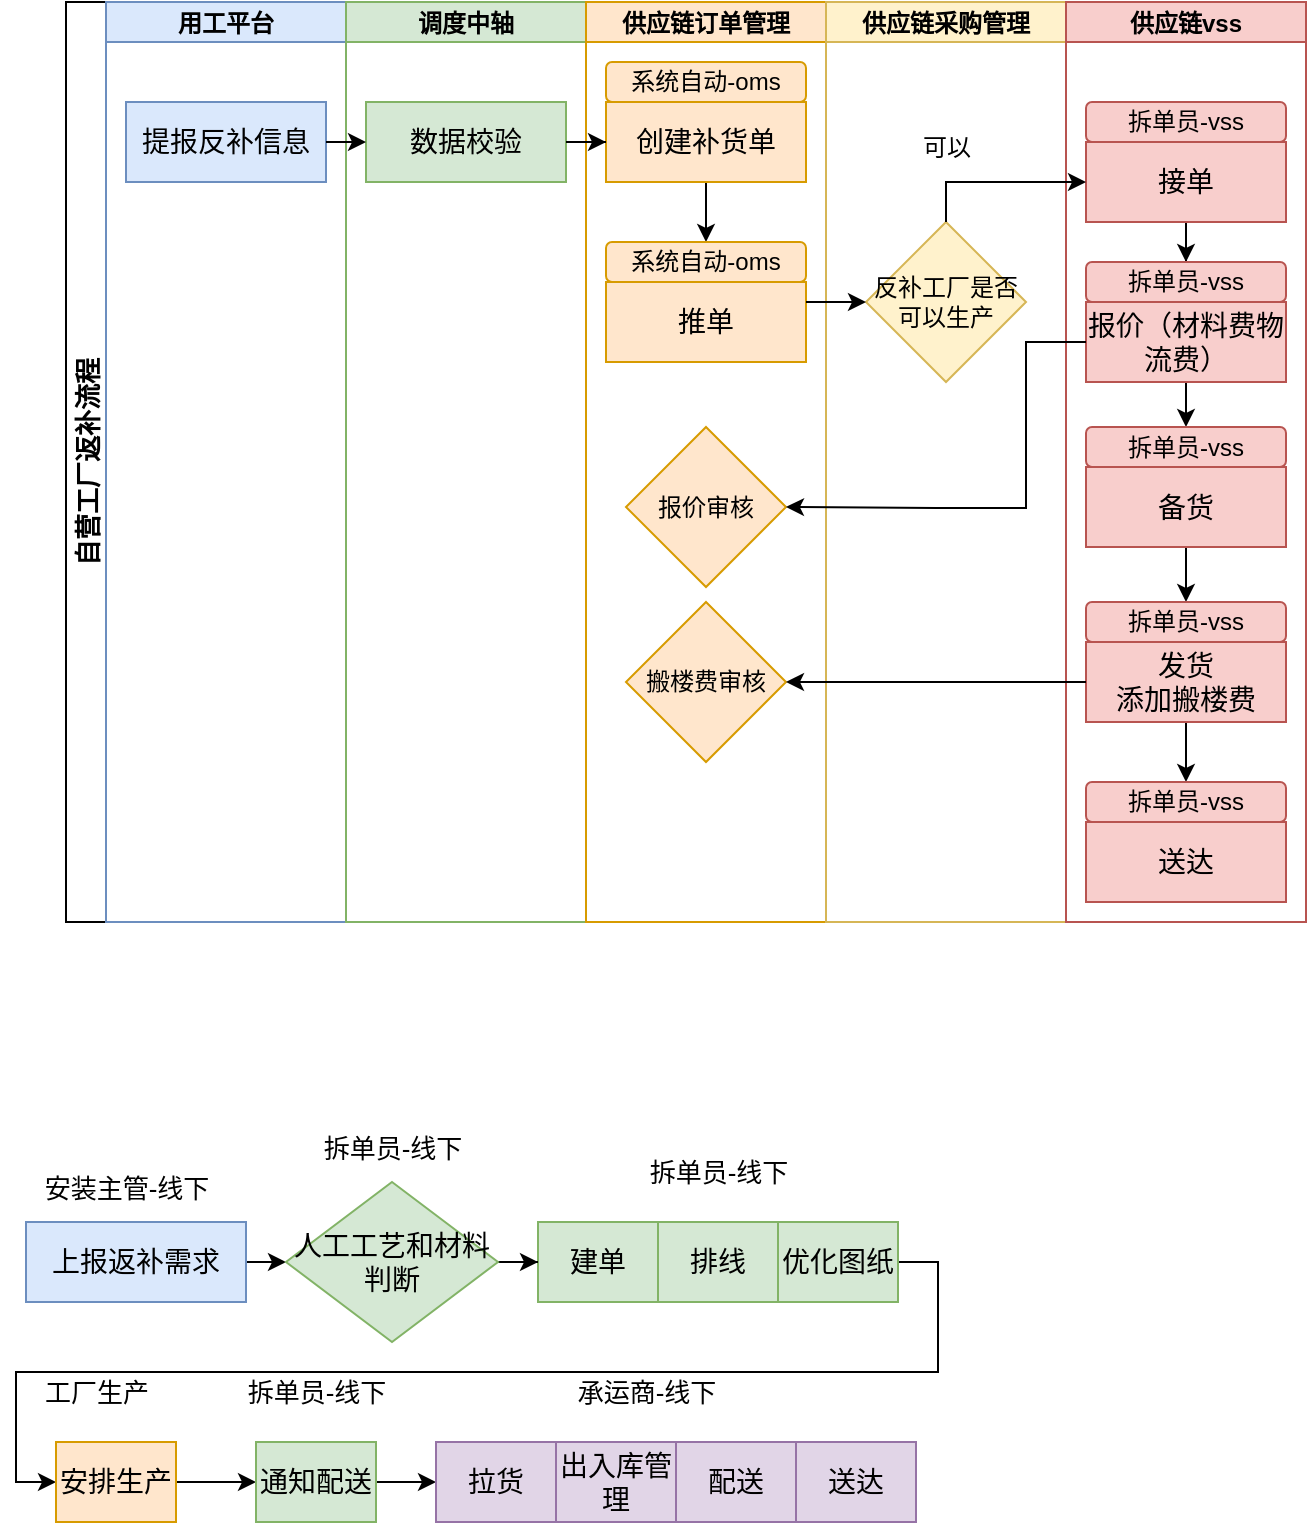 <mxfile version="24.2.1" type="github">
  <diagram name="第 1 页" id="7E3xg20voF36uwwBsJ15">
    <mxGraphModel dx="1002" dy="535" grid="1" gridSize="10" guides="1" tooltips="1" connect="1" arrows="1" fold="1" page="1" pageScale="1" pageWidth="827" pageHeight="1169" math="0" shadow="0">
      <root>
        <mxCell id="0" />
        <mxCell id="1" parent="0" />
        <mxCell id="Q0NwrmyrNiEeJ_oUR217-1" value="自营工厂返补流程" style="swimlane;childLayout=stackLayout;resizeParent=1;resizeParentMax=0;startSize=20;horizontal=0;horizontalStack=1;fontSize=13;" parent="1" vertex="1">
          <mxGeometry x="280" y="100" width="620" height="460" as="geometry" />
        </mxCell>
        <mxCell id="Q0NwrmyrNiEeJ_oUR217-2" value="用工平台" style="swimlane;startSize=20;fillColor=#dae8fc;strokeColor=#6c8ebf;" parent="Q0NwrmyrNiEeJ_oUR217-1" vertex="1">
          <mxGeometry x="20" width="120" height="460" as="geometry" />
        </mxCell>
        <mxCell id="Q0NwrmyrNiEeJ_oUR217-11" value="&lt;font style=&quot;font-size: 14px;&quot;&gt;提报反补信息&lt;/font&gt;" style="rounded=0;whiteSpace=wrap;html=1;fillColor=#dae8fc;strokeColor=#6c8ebf;" parent="Q0NwrmyrNiEeJ_oUR217-2" vertex="1">
          <mxGeometry x="10" y="50" width="100" height="40" as="geometry" />
        </mxCell>
        <mxCell id="Q0NwrmyrNiEeJ_oUR217-3" value="调度中轴" style="swimlane;startSize=20;fillColor=#d5e8d4;strokeColor=#82b366;" parent="Q0NwrmyrNiEeJ_oUR217-1" vertex="1">
          <mxGeometry x="140" width="120" height="460" as="geometry" />
        </mxCell>
        <mxCell id="Q0NwrmyrNiEeJ_oUR217-13" value="&lt;span style=&quot;font-size: 14px;&quot;&gt;数据校验&lt;/span&gt;" style="rounded=0;whiteSpace=wrap;html=1;fillColor=#d5e8d4;strokeColor=#82b366;" parent="Q0NwrmyrNiEeJ_oUR217-3" vertex="1">
          <mxGeometry x="10" y="50" width="100" height="40" as="geometry" />
        </mxCell>
        <mxCell id="Q0NwrmyrNiEeJ_oUR217-4" value="供应链订单管理" style="swimlane;startSize=20;fillColor=#ffe6cc;strokeColor=#d79b00;" parent="Q0NwrmyrNiEeJ_oUR217-1" vertex="1">
          <mxGeometry x="260" width="120" height="460" as="geometry" />
        </mxCell>
        <mxCell id="NyWuPYY11Cj3TrGlAClr-5" style="edgeStyle=orthogonalEdgeStyle;rounded=0;orthogonalLoop=1;jettySize=auto;html=1;exitX=0.5;exitY=1;exitDx=0;exitDy=0;entryX=0.5;entryY=0;entryDx=0;entryDy=0;" edge="1" parent="Q0NwrmyrNiEeJ_oUR217-4" source="Q0NwrmyrNiEeJ_oUR217-14" target="Q0NwrmyrNiEeJ_oUR217-17">
          <mxGeometry relative="1" as="geometry" />
        </mxCell>
        <mxCell id="Q0NwrmyrNiEeJ_oUR217-14" value="&lt;span style=&quot;font-size: 14px;&quot;&gt;创建补货单&lt;/span&gt;" style="rounded=0;whiteSpace=wrap;html=1;fillColor=#ffe6cc;strokeColor=#d79b00;" parent="Q0NwrmyrNiEeJ_oUR217-4" vertex="1">
          <mxGeometry x="10" y="50" width="100" height="40" as="geometry" />
        </mxCell>
        <mxCell id="Q0NwrmyrNiEeJ_oUR217-15" value="&lt;span style=&quot;font-size: 14px;&quot;&gt;推单&lt;/span&gt;" style="rounded=0;whiteSpace=wrap;html=1;fillColor=#ffe6cc;strokeColor=#d79b00;" parent="Q0NwrmyrNiEeJ_oUR217-4" vertex="1">
          <mxGeometry x="10" y="140" width="100" height="40" as="geometry" />
        </mxCell>
        <mxCell id="Q0NwrmyrNiEeJ_oUR217-17" value="系统自动-oms" style="rounded=1;whiteSpace=wrap;html=1;fillColor=#ffe6cc;strokeColor=#d79b00;" parent="Q0NwrmyrNiEeJ_oUR217-4" vertex="1">
          <mxGeometry x="10" y="120" width="100" height="20" as="geometry" />
        </mxCell>
        <mxCell id="Q0NwrmyrNiEeJ_oUR217-18" value="系统自动-oms" style="rounded=1;whiteSpace=wrap;html=1;glass=0;fillColor=#ffe6cc;strokeColor=#d79b00;" parent="Q0NwrmyrNiEeJ_oUR217-4" vertex="1">
          <mxGeometry x="10" y="30" width="100" height="20" as="geometry" />
        </mxCell>
        <mxCell id="Q0NwrmyrNiEeJ_oUR217-29" value="报价审核" style="rhombus;whiteSpace=wrap;html=1;fillColor=#ffe6cc;strokeColor=#d79b00;" parent="Q0NwrmyrNiEeJ_oUR217-4" vertex="1">
          <mxGeometry x="20" y="212.5" width="80" height="80" as="geometry" />
        </mxCell>
        <mxCell id="NyWuPYY11Cj3TrGlAClr-7" value="搬楼费审核" style="rhombus;whiteSpace=wrap;html=1;fillColor=#ffe6cc;strokeColor=#d79b00;" vertex="1" parent="Q0NwrmyrNiEeJ_oUR217-4">
          <mxGeometry x="20" y="300" width="80" height="80" as="geometry" />
        </mxCell>
        <mxCell id="Q0NwrmyrNiEeJ_oUR217-5" value="供应链采购管理" style="swimlane;startSize=20;fillColor=#fff2cc;strokeColor=#d6b656;" parent="Q0NwrmyrNiEeJ_oUR217-1" vertex="1">
          <mxGeometry x="380" width="120" height="460" as="geometry" />
        </mxCell>
        <mxCell id="Q0NwrmyrNiEeJ_oUR217-23" value="反补工厂是否可以生产" style="rhombus;whiteSpace=wrap;html=1;fillColor=#fff2cc;strokeColor=#d6b656;" parent="Q0NwrmyrNiEeJ_oUR217-5" vertex="1">
          <mxGeometry x="20" y="110" width="80" height="80" as="geometry" />
        </mxCell>
        <mxCell id="Q0NwrmyrNiEeJ_oUR217-6" value="供应链vss" style="swimlane;startSize=20;fillColor=#f8cecc;strokeColor=#b85450;" parent="Q0NwrmyrNiEeJ_oUR217-1" vertex="1">
          <mxGeometry x="500" width="120" height="460" as="geometry" />
        </mxCell>
        <mxCell id="NyWuPYY11Cj3TrGlAClr-12" style="edgeStyle=orthogonalEdgeStyle;rounded=0;orthogonalLoop=1;jettySize=auto;html=1;exitX=0.5;exitY=1;exitDx=0;exitDy=0;" edge="1" parent="Q0NwrmyrNiEeJ_oUR217-6" source="Q0NwrmyrNiEeJ_oUR217-25" target="Q0NwrmyrNiEeJ_oUR217-28">
          <mxGeometry relative="1" as="geometry" />
        </mxCell>
        <mxCell id="Q0NwrmyrNiEeJ_oUR217-25" value="&lt;span style=&quot;font-size: 14px;&quot;&gt;接单&lt;/span&gt;" style="rounded=0;whiteSpace=wrap;html=1;fillColor=#f8cecc;strokeColor=#b85450;" parent="Q0NwrmyrNiEeJ_oUR217-6" vertex="1">
          <mxGeometry x="10" y="70" width="100" height="40" as="geometry" />
        </mxCell>
        <mxCell id="Q0NwrmyrNiEeJ_oUR217-26" value="拆单员-vss" style="rounded=1;whiteSpace=wrap;html=1;fillColor=#f8cecc;strokeColor=#b85450;" parent="Q0NwrmyrNiEeJ_oUR217-6" vertex="1">
          <mxGeometry x="10" y="50" width="100" height="20" as="geometry" />
        </mxCell>
        <mxCell id="NyWuPYY11Cj3TrGlAClr-14" style="edgeStyle=orthogonalEdgeStyle;rounded=0;orthogonalLoop=1;jettySize=auto;html=1;exitX=0.5;exitY=1;exitDx=0;exitDy=0;" edge="1" parent="Q0NwrmyrNiEeJ_oUR217-6" source="Q0NwrmyrNiEeJ_oUR217-27" target="Q0NwrmyrNiEeJ_oUR217-31">
          <mxGeometry relative="1" as="geometry" />
        </mxCell>
        <mxCell id="Q0NwrmyrNiEeJ_oUR217-27" value="&lt;span style=&quot;font-size: 14px;&quot;&gt;报价（材料费物流费）&lt;/span&gt;" style="rounded=0;whiteSpace=wrap;html=1;fillColor=#f8cecc;strokeColor=#b85450;" parent="Q0NwrmyrNiEeJ_oUR217-6" vertex="1">
          <mxGeometry x="10" y="150" width="100" height="40" as="geometry" />
        </mxCell>
        <mxCell id="Q0NwrmyrNiEeJ_oUR217-28" value="拆单员-vss" style="rounded=1;whiteSpace=wrap;html=1;fillColor=#f8cecc;strokeColor=#b85450;" parent="Q0NwrmyrNiEeJ_oUR217-6" vertex="1">
          <mxGeometry x="10" y="130" width="100" height="20" as="geometry" />
        </mxCell>
        <mxCell id="NyWuPYY11Cj3TrGlAClr-15" style="edgeStyle=orthogonalEdgeStyle;rounded=0;orthogonalLoop=1;jettySize=auto;html=1;exitX=0.5;exitY=1;exitDx=0;exitDy=0;" edge="1" parent="Q0NwrmyrNiEeJ_oUR217-6" source="Q0NwrmyrNiEeJ_oUR217-30" target="Q0NwrmyrNiEeJ_oUR217-33">
          <mxGeometry relative="1" as="geometry" />
        </mxCell>
        <mxCell id="Q0NwrmyrNiEeJ_oUR217-30" value="&lt;span style=&quot;font-size: 14px;&quot;&gt;备货&lt;/span&gt;" style="rounded=0;whiteSpace=wrap;html=1;fillColor=#f8cecc;strokeColor=#b85450;" parent="Q0NwrmyrNiEeJ_oUR217-6" vertex="1">
          <mxGeometry x="10" y="232.5" width="100" height="40" as="geometry" />
        </mxCell>
        <mxCell id="Q0NwrmyrNiEeJ_oUR217-31" value="拆单员-vss" style="rounded=1;whiteSpace=wrap;html=1;fillColor=#f8cecc;strokeColor=#b85450;" parent="Q0NwrmyrNiEeJ_oUR217-6" vertex="1">
          <mxGeometry x="10" y="212.5" width="100" height="20" as="geometry" />
        </mxCell>
        <mxCell id="NyWuPYY11Cj3TrGlAClr-16" style="edgeStyle=orthogonalEdgeStyle;rounded=0;orthogonalLoop=1;jettySize=auto;html=1;exitX=0.5;exitY=1;exitDx=0;exitDy=0;entryX=0.5;entryY=0;entryDx=0;entryDy=0;" edge="1" parent="Q0NwrmyrNiEeJ_oUR217-6" source="Q0NwrmyrNiEeJ_oUR217-32" target="Q0NwrmyrNiEeJ_oUR217-41">
          <mxGeometry relative="1" as="geometry" />
        </mxCell>
        <mxCell id="Q0NwrmyrNiEeJ_oUR217-32" value="&lt;span style=&quot;font-size: 14px;&quot;&gt;发货&lt;/span&gt;&lt;div&gt;&lt;span style=&quot;font-size: 14px;&quot;&gt;添加搬楼费&lt;/span&gt;&lt;/div&gt;" style="rounded=0;whiteSpace=wrap;html=1;fillColor=#f8cecc;strokeColor=#b85450;" parent="Q0NwrmyrNiEeJ_oUR217-6" vertex="1">
          <mxGeometry x="10" y="320" width="100" height="40" as="geometry" />
        </mxCell>
        <mxCell id="Q0NwrmyrNiEeJ_oUR217-33" value="拆单员-vss" style="rounded=1;whiteSpace=wrap;html=1;fillColor=#f8cecc;strokeColor=#b85450;" parent="Q0NwrmyrNiEeJ_oUR217-6" vertex="1">
          <mxGeometry x="10" y="300" width="100" height="20" as="geometry" />
        </mxCell>
        <mxCell id="Q0NwrmyrNiEeJ_oUR217-40" value="&lt;span style=&quot;font-size: 14px;&quot;&gt;送达&lt;/span&gt;" style="rounded=0;whiteSpace=wrap;html=1;fillColor=#f8cecc;strokeColor=#b85450;" parent="Q0NwrmyrNiEeJ_oUR217-6" vertex="1">
          <mxGeometry x="10" y="410" width="100" height="40" as="geometry" />
        </mxCell>
        <mxCell id="Q0NwrmyrNiEeJ_oUR217-41" value="拆单员-vss" style="rounded=1;whiteSpace=wrap;html=1;fillColor=#f8cecc;strokeColor=#b85450;" parent="Q0NwrmyrNiEeJ_oUR217-6" vertex="1">
          <mxGeometry x="10" y="390" width="100" height="20" as="geometry" />
        </mxCell>
        <mxCell id="NyWuPYY11Cj3TrGlAClr-1" style="edgeStyle=orthogonalEdgeStyle;rounded=0;orthogonalLoop=1;jettySize=auto;html=1;exitX=1;exitY=0.25;exitDx=0;exitDy=0;" edge="1" parent="Q0NwrmyrNiEeJ_oUR217-1" source="Q0NwrmyrNiEeJ_oUR217-15" target="Q0NwrmyrNiEeJ_oUR217-23">
          <mxGeometry relative="1" as="geometry" />
        </mxCell>
        <mxCell id="NyWuPYY11Cj3TrGlAClr-3" style="edgeStyle=orthogonalEdgeStyle;rounded=0;orthogonalLoop=1;jettySize=auto;html=1;exitX=0.5;exitY=0;exitDx=0;exitDy=0;" edge="1" parent="Q0NwrmyrNiEeJ_oUR217-1" source="Q0NwrmyrNiEeJ_oUR217-23" target="Q0NwrmyrNiEeJ_oUR217-25">
          <mxGeometry relative="1" as="geometry" />
        </mxCell>
        <mxCell id="NyWuPYY11Cj3TrGlAClr-9" style="edgeStyle=orthogonalEdgeStyle;rounded=0;orthogonalLoop=1;jettySize=auto;html=1;exitX=0;exitY=0.5;exitDx=0;exitDy=0;entryX=1;entryY=0.5;entryDx=0;entryDy=0;" edge="1" parent="Q0NwrmyrNiEeJ_oUR217-1" source="Q0NwrmyrNiEeJ_oUR217-32" target="NyWuPYY11Cj3TrGlAClr-7">
          <mxGeometry relative="1" as="geometry" />
        </mxCell>
        <mxCell id="NyWuPYY11Cj3TrGlAClr-11" style="edgeStyle=orthogonalEdgeStyle;rounded=0;orthogonalLoop=1;jettySize=auto;html=1;exitX=0;exitY=0.5;exitDx=0;exitDy=0;entryX=1;entryY=0.5;entryDx=0;entryDy=0;" edge="1" parent="Q0NwrmyrNiEeJ_oUR217-1" source="Q0NwrmyrNiEeJ_oUR217-27" target="Q0NwrmyrNiEeJ_oUR217-29">
          <mxGeometry relative="1" as="geometry">
            <Array as="points">
              <mxPoint x="480" y="170" />
              <mxPoint x="480" y="253" />
              <mxPoint x="435" y="253" />
            </Array>
          </mxGeometry>
        </mxCell>
        <mxCell id="NyWuPYY11Cj3TrGlAClr-20" style="edgeStyle=orthogonalEdgeStyle;rounded=0;orthogonalLoop=1;jettySize=auto;html=1;exitX=1;exitY=0.5;exitDx=0;exitDy=0;entryX=0;entryY=0.5;entryDx=0;entryDy=0;" edge="1" parent="Q0NwrmyrNiEeJ_oUR217-1" source="Q0NwrmyrNiEeJ_oUR217-11" target="Q0NwrmyrNiEeJ_oUR217-13">
          <mxGeometry relative="1" as="geometry" />
        </mxCell>
        <mxCell id="NyWuPYY11Cj3TrGlAClr-21" style="edgeStyle=orthogonalEdgeStyle;rounded=0;orthogonalLoop=1;jettySize=auto;html=1;exitX=1;exitY=0.5;exitDx=0;exitDy=0;" edge="1" parent="Q0NwrmyrNiEeJ_oUR217-1" source="Q0NwrmyrNiEeJ_oUR217-13" target="Q0NwrmyrNiEeJ_oUR217-14">
          <mxGeometry relative="1" as="geometry" />
        </mxCell>
        <mxCell id="NyWuPYY11Cj3TrGlAClr-4" value="可以" style="text;html=1;align=center;verticalAlign=middle;resizable=0;points=[];autosize=1;strokeColor=none;fillColor=none;" vertex="1" parent="1">
          <mxGeometry x="695" y="158" width="50" height="30" as="geometry" />
        </mxCell>
        <mxCell id="NyWuPYY11Cj3TrGlAClr-39" style="edgeStyle=orthogonalEdgeStyle;rounded=0;orthogonalLoop=1;jettySize=auto;html=1;exitX=1;exitY=0.5;exitDx=0;exitDy=0;entryX=0;entryY=0.5;entryDx=0;entryDy=0;" edge="1" parent="1" source="NyWuPYY11Cj3TrGlAClr-22" target="NyWuPYY11Cj3TrGlAClr-25">
          <mxGeometry relative="1" as="geometry" />
        </mxCell>
        <mxCell id="NyWuPYY11Cj3TrGlAClr-22" value="&lt;font style=&quot;font-size: 14px;&quot;&gt;上报返补需求&lt;/font&gt;" style="rounded=0;whiteSpace=wrap;html=1;fillColor=#dae8fc;strokeColor=#6c8ebf;" vertex="1" parent="1">
          <mxGeometry x="260" y="710" width="110" height="40" as="geometry" />
        </mxCell>
        <mxCell id="NyWuPYY11Cj3TrGlAClr-23" value="&lt;font style=&quot;font-size: 14px;&quot;&gt;建单&lt;/font&gt;" style="rounded=0;whiteSpace=wrap;html=1;fillColor=#d5e8d4;strokeColor=#82b366;" vertex="1" parent="1">
          <mxGeometry x="516" y="710" width="60" height="40" as="geometry" />
        </mxCell>
        <mxCell id="NyWuPYY11Cj3TrGlAClr-24" value="&lt;font style=&quot;font-size: 13px;&quot;&gt;安装主管-线下&lt;/font&gt;" style="text;html=1;align=center;verticalAlign=middle;resizable=0;points=[];autosize=1;strokeColor=none;fillColor=none;" vertex="1" parent="1">
          <mxGeometry x="255" y="678" width="110" height="30" as="geometry" />
        </mxCell>
        <mxCell id="NyWuPYY11Cj3TrGlAClr-40" style="edgeStyle=orthogonalEdgeStyle;rounded=0;orthogonalLoop=1;jettySize=auto;html=1;exitX=1;exitY=0.5;exitDx=0;exitDy=0;" edge="1" parent="1" source="NyWuPYY11Cj3TrGlAClr-25" target="NyWuPYY11Cj3TrGlAClr-23">
          <mxGeometry relative="1" as="geometry" />
        </mxCell>
        <mxCell id="NyWuPYY11Cj3TrGlAClr-25" value="&lt;font style=&quot;font-size: 14px;&quot;&gt;人工工艺和材料判断&lt;/font&gt;" style="rhombus;whiteSpace=wrap;html=1;fillColor=#d5e8d4;strokeColor=#82b366;" vertex="1" parent="1">
          <mxGeometry x="390" y="690" width="106" height="80" as="geometry" />
        </mxCell>
        <mxCell id="NyWuPYY11Cj3TrGlAClr-26" value="&lt;font style=&quot;font-size: 13px;&quot;&gt;拆单员-线下&lt;/font&gt;" style="text;html=1;align=center;verticalAlign=middle;resizable=0;points=[];autosize=1;strokeColor=none;fillColor=none;" vertex="1" parent="1">
          <mxGeometry x="398" y="658" width="90" height="30" as="geometry" />
        </mxCell>
        <mxCell id="NyWuPYY11Cj3TrGlAClr-27" value="&lt;font style=&quot;font-size: 13px;&quot;&gt;拆单员-线下&lt;/font&gt;" style="text;html=1;align=center;verticalAlign=middle;resizable=0;points=[];autosize=1;strokeColor=none;fillColor=none;" vertex="1" parent="1">
          <mxGeometry x="561" y="670" width="90" height="30" as="geometry" />
        </mxCell>
        <mxCell id="NyWuPYY11Cj3TrGlAClr-28" value="&lt;span style=&quot;font-size: 14px;&quot;&gt;排线&lt;/span&gt;" style="rounded=0;whiteSpace=wrap;html=1;fillColor=#d5e8d4;strokeColor=#82b366;" vertex="1" parent="1">
          <mxGeometry x="576" y="710" width="60" height="40" as="geometry" />
        </mxCell>
        <mxCell id="NyWuPYY11Cj3TrGlAClr-41" style="edgeStyle=orthogonalEdgeStyle;rounded=0;orthogonalLoop=1;jettySize=auto;html=1;exitX=1;exitY=0.5;exitDx=0;exitDy=0;entryX=0;entryY=0.5;entryDx=0;entryDy=0;" edge="1" parent="1" source="NyWuPYY11Cj3TrGlAClr-29" target="NyWuPYY11Cj3TrGlAClr-30">
          <mxGeometry relative="1" as="geometry" />
        </mxCell>
        <mxCell id="NyWuPYY11Cj3TrGlAClr-29" value="&lt;span style=&quot;font-size: 14px;&quot;&gt;优化图纸&lt;/span&gt;" style="rounded=0;whiteSpace=wrap;html=1;fillColor=#d5e8d4;strokeColor=#82b366;" vertex="1" parent="1">
          <mxGeometry x="636" y="710" width="60" height="40" as="geometry" />
        </mxCell>
        <mxCell id="NyWuPYY11Cj3TrGlAClr-43" style="edgeStyle=orthogonalEdgeStyle;rounded=0;orthogonalLoop=1;jettySize=auto;html=1;exitX=1;exitY=0.5;exitDx=0;exitDy=0;entryX=0;entryY=0.5;entryDx=0;entryDy=0;" edge="1" parent="1" source="NyWuPYY11Cj3TrGlAClr-30" target="NyWuPYY11Cj3TrGlAClr-32">
          <mxGeometry relative="1" as="geometry" />
        </mxCell>
        <mxCell id="NyWuPYY11Cj3TrGlAClr-30" value="&lt;span style=&quot;font-size: 14px;&quot;&gt;安排生产&lt;/span&gt;" style="rounded=0;whiteSpace=wrap;html=1;fillColor=#ffe6cc;strokeColor=#d79b00;" vertex="1" parent="1">
          <mxGeometry x="275" y="820" width="60" height="40" as="geometry" />
        </mxCell>
        <mxCell id="NyWuPYY11Cj3TrGlAClr-31" value="&lt;font style=&quot;font-size: 13px;&quot;&gt;工厂生产&lt;/font&gt;" style="text;html=1;align=center;verticalAlign=middle;resizable=0;points=[];autosize=1;strokeColor=none;fillColor=none;" vertex="1" parent="1">
          <mxGeometry x="255" y="780" width="80" height="30" as="geometry" />
        </mxCell>
        <mxCell id="NyWuPYY11Cj3TrGlAClr-44" style="edgeStyle=orthogonalEdgeStyle;rounded=0;orthogonalLoop=1;jettySize=auto;html=1;exitX=1;exitY=0.5;exitDx=0;exitDy=0;entryX=0;entryY=0.5;entryDx=0;entryDy=0;" edge="1" parent="1" source="NyWuPYY11Cj3TrGlAClr-32" target="NyWuPYY11Cj3TrGlAClr-34">
          <mxGeometry relative="1" as="geometry" />
        </mxCell>
        <mxCell id="NyWuPYY11Cj3TrGlAClr-32" value="&lt;span style=&quot;font-size: 14px;&quot;&gt;通知配送&lt;/span&gt;" style="rounded=0;whiteSpace=wrap;html=1;fillColor=#d5e8d4;strokeColor=#82b366;" vertex="1" parent="1">
          <mxGeometry x="375" y="820" width="60" height="40" as="geometry" />
        </mxCell>
        <mxCell id="NyWuPYY11Cj3TrGlAClr-33" value="&lt;font style=&quot;font-size: 13px;&quot;&gt;拆单员-线下&lt;/font&gt;" style="text;html=1;align=center;verticalAlign=middle;resizable=0;points=[];autosize=1;strokeColor=none;fillColor=none;" vertex="1" parent="1">
          <mxGeometry x="360" y="780" width="90" height="30" as="geometry" />
        </mxCell>
        <mxCell id="NyWuPYY11Cj3TrGlAClr-34" value="&lt;span style=&quot;font-size: 14px;&quot;&gt;拉货&lt;/span&gt;" style="rounded=0;whiteSpace=wrap;html=1;fillColor=#e1d5e7;strokeColor=#9673a6;" vertex="1" parent="1">
          <mxGeometry x="465" y="820" width="60" height="40" as="geometry" />
        </mxCell>
        <mxCell id="NyWuPYY11Cj3TrGlAClr-35" value="&lt;span style=&quot;font-size: 14px;&quot;&gt;出入库管理&lt;/span&gt;" style="rounded=0;whiteSpace=wrap;html=1;fillColor=#e1d5e7;strokeColor=#9673a6;" vertex="1" parent="1">
          <mxGeometry x="525" y="820" width="60" height="40" as="geometry" />
        </mxCell>
        <mxCell id="NyWuPYY11Cj3TrGlAClr-36" value="&lt;span style=&quot;font-size: 14px;&quot;&gt;配送&lt;/span&gt;" style="rounded=0;whiteSpace=wrap;html=1;fillColor=#e1d5e7;strokeColor=#9673a6;" vertex="1" parent="1">
          <mxGeometry x="585" y="820" width="60" height="40" as="geometry" />
        </mxCell>
        <mxCell id="NyWuPYY11Cj3TrGlAClr-37" value="&lt;span style=&quot;font-size: 14px;&quot;&gt;送达&lt;/span&gt;" style="rounded=0;whiteSpace=wrap;html=1;fillColor=#e1d5e7;strokeColor=#9673a6;" vertex="1" parent="1">
          <mxGeometry x="645" y="820" width="60" height="40" as="geometry" />
        </mxCell>
        <mxCell id="NyWuPYY11Cj3TrGlAClr-38" value="&lt;font style=&quot;font-size: 13px;&quot;&gt;承运商-线下&lt;/font&gt;" style="text;html=1;align=center;verticalAlign=middle;resizable=0;points=[];autosize=1;strokeColor=none;fillColor=none;" vertex="1" parent="1">
          <mxGeometry x="525" y="780" width="90" height="30" as="geometry" />
        </mxCell>
      </root>
    </mxGraphModel>
  </diagram>
</mxfile>
